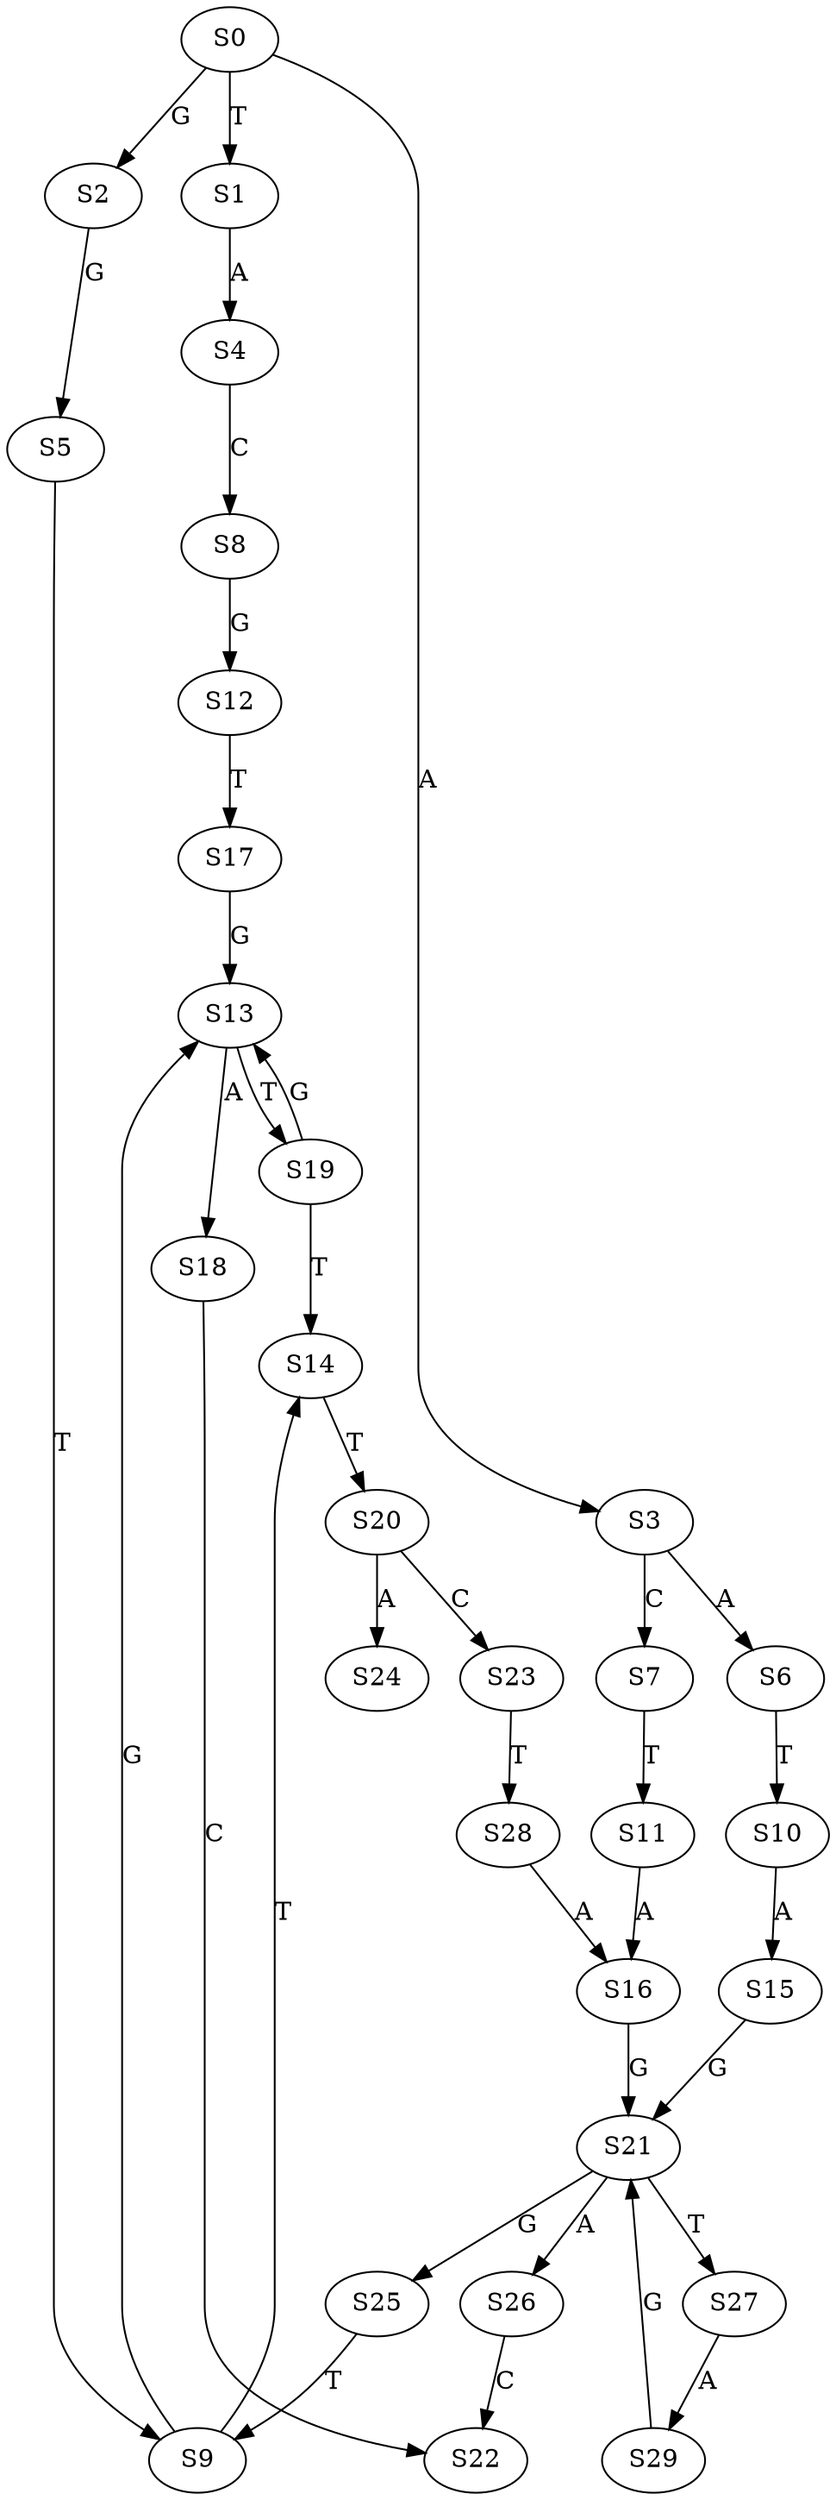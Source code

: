 strict digraph  {
	S0 -> S1 [ label = T ];
	S0 -> S2 [ label = G ];
	S0 -> S3 [ label = A ];
	S1 -> S4 [ label = A ];
	S2 -> S5 [ label = G ];
	S3 -> S6 [ label = A ];
	S3 -> S7 [ label = C ];
	S4 -> S8 [ label = C ];
	S5 -> S9 [ label = T ];
	S6 -> S10 [ label = T ];
	S7 -> S11 [ label = T ];
	S8 -> S12 [ label = G ];
	S9 -> S13 [ label = G ];
	S9 -> S14 [ label = T ];
	S10 -> S15 [ label = A ];
	S11 -> S16 [ label = A ];
	S12 -> S17 [ label = T ];
	S13 -> S18 [ label = A ];
	S13 -> S19 [ label = T ];
	S14 -> S20 [ label = T ];
	S15 -> S21 [ label = G ];
	S16 -> S21 [ label = G ];
	S17 -> S13 [ label = G ];
	S18 -> S22 [ label = C ];
	S19 -> S13 [ label = G ];
	S19 -> S14 [ label = T ];
	S20 -> S23 [ label = C ];
	S20 -> S24 [ label = A ];
	S21 -> S25 [ label = G ];
	S21 -> S26 [ label = A ];
	S21 -> S27 [ label = T ];
	S23 -> S28 [ label = T ];
	S25 -> S9 [ label = T ];
	S26 -> S22 [ label = C ];
	S27 -> S29 [ label = A ];
	S28 -> S16 [ label = A ];
	S29 -> S21 [ label = G ];
}
